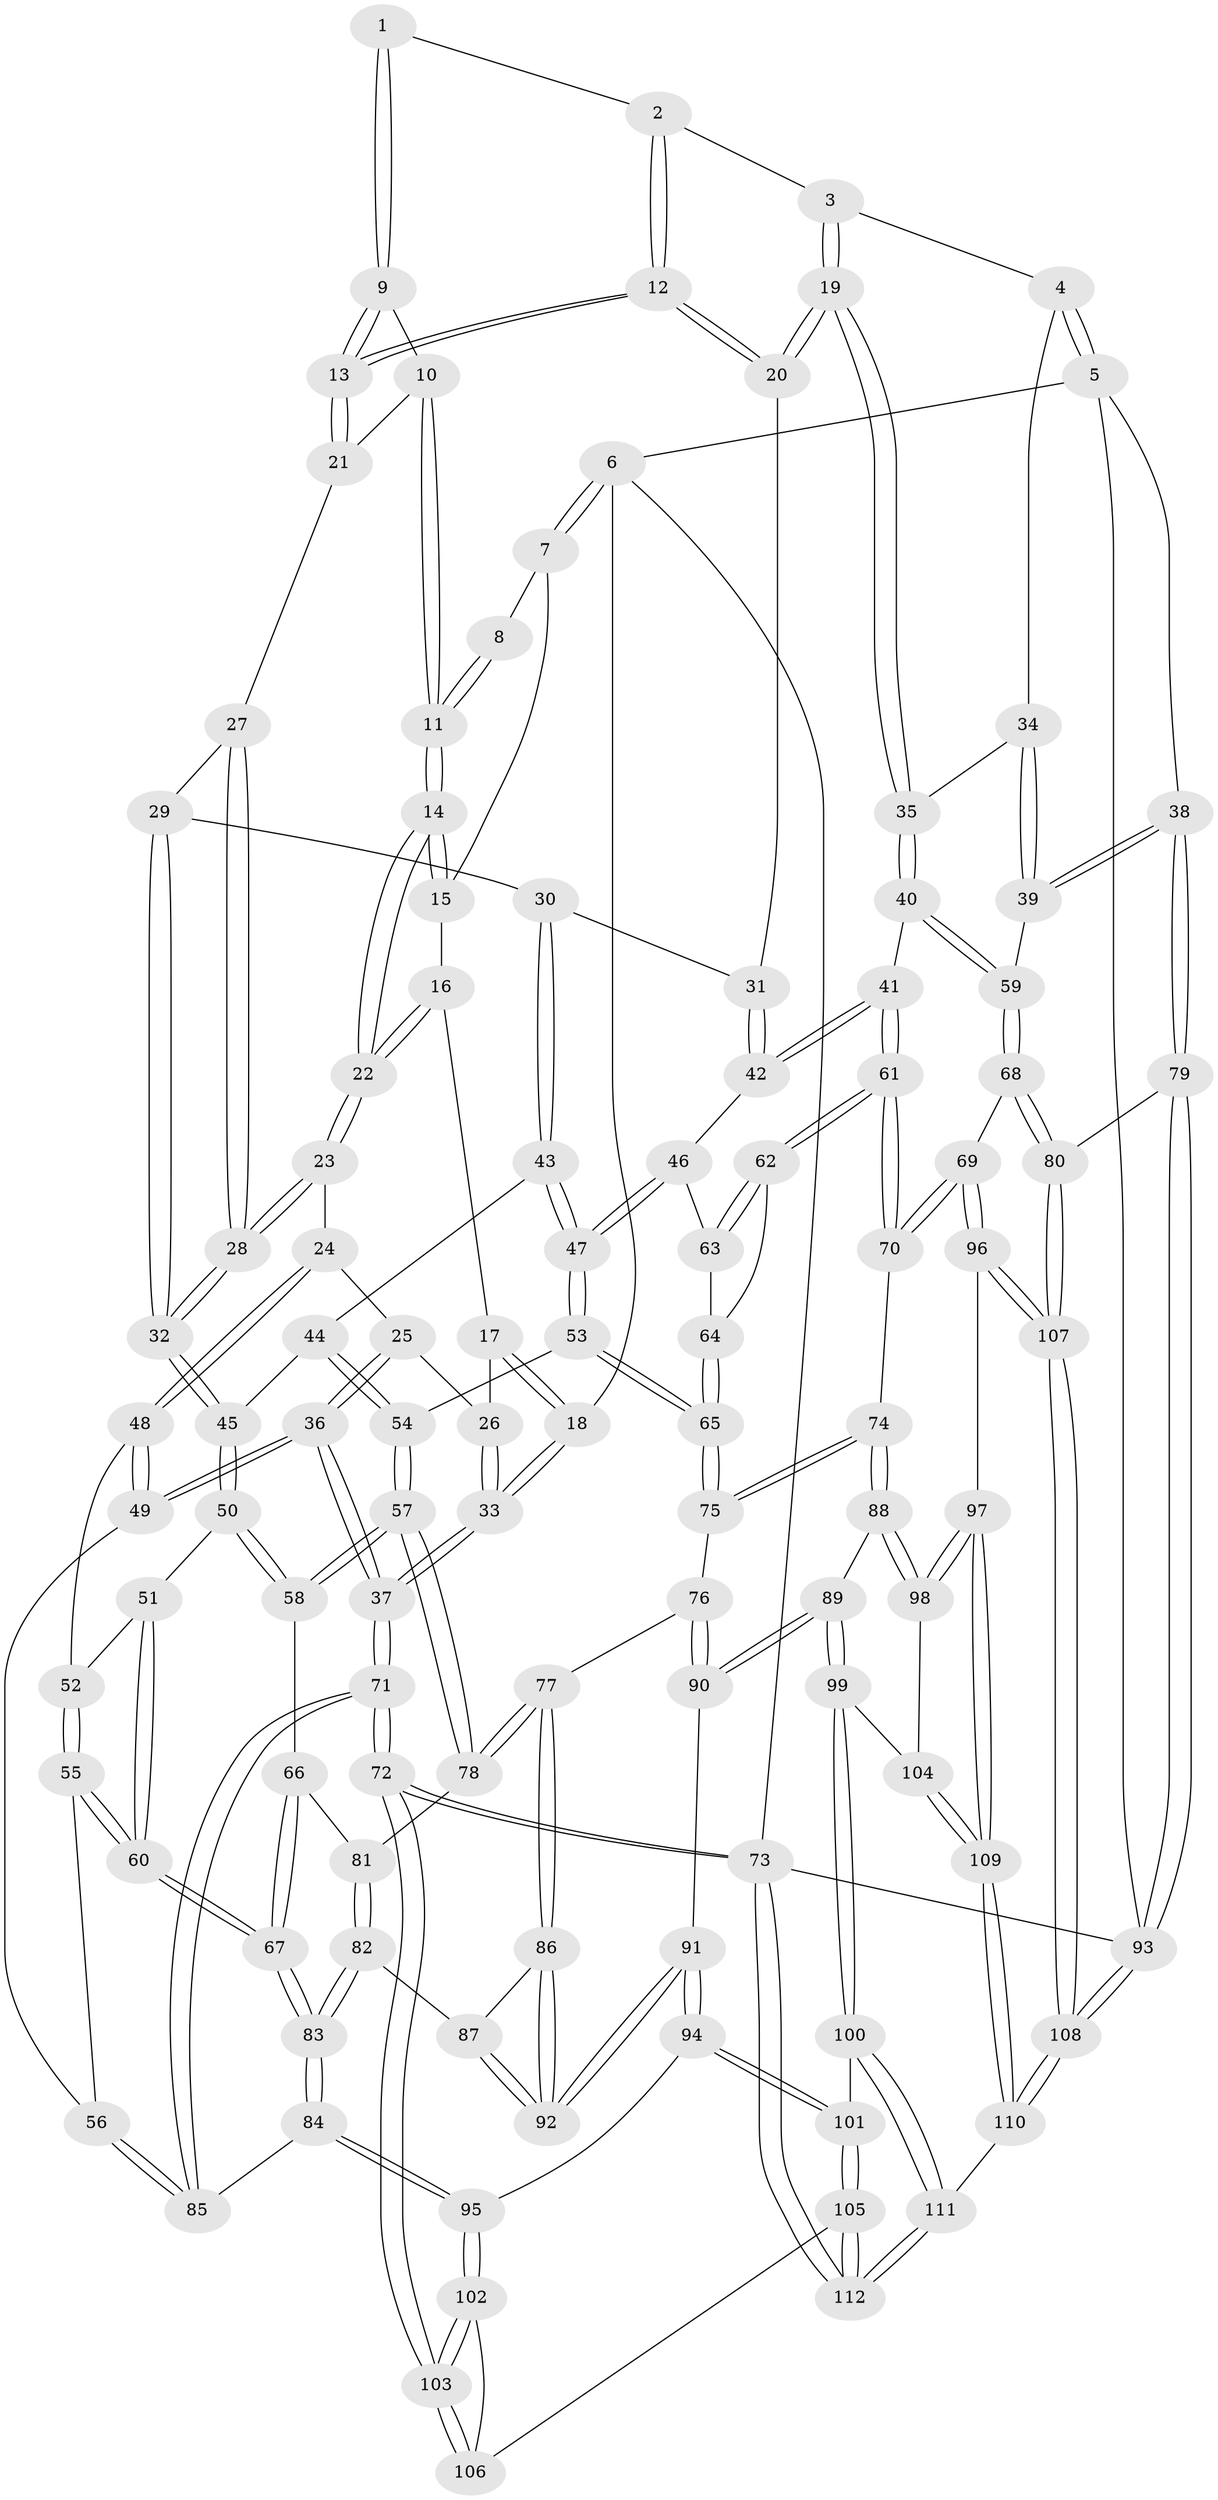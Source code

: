 // coarse degree distribution, {2: 0.05128205128205128, 3: 0.10256410256410256, 7: 0.0641025641025641, 6: 0.1794871794871795, 5: 0.3974358974358974, 4: 0.20512820512820512}
// Generated by graph-tools (version 1.1) at 2025/05/03/04/25 22:05:09]
// undirected, 112 vertices, 277 edges
graph export_dot {
graph [start="1"]
  node [color=gray90,style=filled];
  1 [pos="+0.3516718004210663+0"];
  2 [pos="+0.730447188208283+0"];
  3 [pos="+1+0"];
  4 [pos="+1+0"];
  5 [pos="+1+0"];
  6 [pos="+0+0"];
  7 [pos="+0.0738513211380044+0"];
  8 [pos="+0.17145544570605842+0"];
  9 [pos="+0.3751831728863526+0"];
  10 [pos="+0.3884494251033745+0.04382407221147316"];
  11 [pos="+0.2643181850666418+0.11976070585116971"];
  12 [pos="+0.5932385955654563+0.09114291305508333"];
  13 [pos="+0.5911416223008855+0.09066225270741415"];
  14 [pos="+0.26189036217387673+0.12321483782765336"];
  15 [pos="+0.1415125513068237+0.03203949793789226"];
  16 [pos="+0.13244819760514512+0.10996864546717443"];
  17 [pos="+0.11722629933616471+0.11948726075434996"];
  18 [pos="+0+0"];
  19 [pos="+0.7515161612890284+0.19113401764249136"];
  20 [pos="+0.6156218575551786+0.1754930063870848"];
  21 [pos="+0.40702038984362676+0.07010364881740822"];
  22 [pos="+0.23900044077674493+0.2051636540765747"];
  23 [pos="+0.2398676313806621+0.211754248841348"];
  24 [pos="+0.1835846487777248+0.24547691972673627"];
  25 [pos="+0.12959851907939854+0.22911675591984984"];
  26 [pos="+0.06941283323692948+0.17953954886143533"];
  27 [pos="+0.4081383640450385+0.09094897733791155"];
  28 [pos="+0.31315015032160404+0.25410437237710065"];
  29 [pos="+0.45007746159692086+0.16865465268200439"];
  30 [pos="+0.5359692796048345+0.22933001038978354"];
  31 [pos="+0.6122065262180312+0.1796217225121939"];
  32 [pos="+0.3244381603668681+0.2671396171849865"];
  33 [pos="+0+0.18689016299134759"];
  34 [pos="+0.8921541433800002+0.2211976340669199"];
  35 [pos="+0.8151713980884869+0.2650642419550518"];
  36 [pos="+0+0.38262966031044976"];
  37 [pos="+0+0.35994394327130735"];
  38 [pos="+1+0.2958429562413755"];
  39 [pos="+1+0.2989580895349027"];
  40 [pos="+0.8165036545549854+0.3126416326144734"];
  41 [pos="+0.7353107920886954+0.37842413699849475"];
  42 [pos="+0.6559905208852235+0.35788952727717127"];
  43 [pos="+0.5076918560686656+0.2790859694123079"];
  44 [pos="+0.40307737314425895+0.2978572235672283"];
  45 [pos="+0.33182693200214214+0.2800581893234167"];
  46 [pos="+0.6176071646269193+0.37309207044746506"];
  47 [pos="+0.5402694135346583+0.36964451063549275"];
  48 [pos="+0.15569366172658514+0.3181889032783288"];
  49 [pos="+0+0.3907056172665163"];
  50 [pos="+0.30705290339674235+0.3539276037226163"];
  51 [pos="+0.24369037731319837+0.37633844770482555"];
  52 [pos="+0.16045716305734556+0.32676377679923846"];
  53 [pos="+0.5155352895645209+0.4256385481497245"];
  54 [pos="+0.433496020400072+0.4301750760955375"];
  55 [pos="+0.16287001363822404+0.4676145417458914"];
  56 [pos="+0.0063067194252155925+0.4398489774979075"];
  57 [pos="+0.3841123693242634+0.4656285124773941"];
  58 [pos="+0.3241621032956839+0.40815769718401407"];
  59 [pos="+0.8944463881328708+0.3826407347003564"];
  60 [pos="+0.18022355492681408+0.4782761299309779"];
  61 [pos="+0.7133501973871864+0.5312093062883683"];
  62 [pos="+0.6376442818235135+0.4608096393655338"];
  63 [pos="+0.6206116221258687+0.4014572601949773"];
  64 [pos="+0.5946178221878826+0.45281166891913793"];
  65 [pos="+0.5301866969611527+0.4592051153327317"];
  66 [pos="+0.2458011450209189+0.4786501521421213"];
  67 [pos="+0.18836859830523364+0.48987969430270056"];
  68 [pos="+0.9193687239056503+0.6417239494904204"];
  69 [pos="+0.867001901083969+0.6394852551295286"];
  70 [pos="+0.7186753762592838+0.5732263493675434"];
  71 [pos="+0+0.7335697417944929"];
  72 [pos="+0+0.8958144977478172"];
  73 [pos="+0+1"];
  74 [pos="+0.6358695290689883+0.6001261320954854"];
  75 [pos="+0.534291590221098+0.49457078013344"];
  76 [pos="+0.46647749825774365+0.5397757463236185"];
  77 [pos="+0.38058213187996853+0.5083460205733478"];
  78 [pos="+0.3794815773844313+0.5046499283776847"];
  79 [pos="+1+0.6493536824554073"];
  80 [pos="+0.9240164840604536+0.6441270304951513"];
  81 [pos="+0.30604167709362295+0.5044709033620436"];
  82 [pos="+0.24357623727270833+0.6124879759761288"];
  83 [pos="+0.19641933685532598+0.6426326110875137"];
  84 [pos="+0.185654603362263+0.6732696802744347"];
  85 [pos="+0.10242891469070556+0.6537986789534478"];
  86 [pos="+0.37743119162482575+0.5192744830029844"];
  87 [pos="+0.3102958787755586+0.581965047916192"];
  88 [pos="+0.5436075868143317+0.7002772400061685"];
  89 [pos="+0.5081564022257413+0.7019346805689168"];
  90 [pos="+0.49141910619063384+0.6955736702525279"];
  91 [pos="+0.4277471535863075+0.6917866103403275"];
  92 [pos="+0.40662857203813374+0.6447660302678159"];
  93 [pos="+1+1"];
  94 [pos="+0.32056676896006414+0.73636552713204"];
  95 [pos="+0.19034848685483532+0.6827212605740456"];
  96 [pos="+0.6636646923392266+0.8482368806059654"];
  97 [pos="+0.6596704562146214+0.8486102202835853"];
  98 [pos="+0.6468731367057419+0.8390587760945392"];
  99 [pos="+0.45087326158118307+0.8890273688783732"];
  100 [pos="+0.37399219081484947+0.9081010989435536"];
  101 [pos="+0.3427519520897582+0.8831328937352291"];
  102 [pos="+0.1670639391881379+0.746985545993833"];
  103 [pos="+0+0.884690414595723"];
  104 [pos="+0.464885977257538+0.8956884389783516"];
  105 [pos="+0.17251516661280014+0.9282010533400024"];
  106 [pos="+0.14968335527713492+0.8985136629953441"];
  107 [pos="+0.8652969593216769+0.9644556926763148"];
  108 [pos="+1+1"];
  109 [pos="+0.5851733295318909+1"];
  110 [pos="+0.5900352960415955+1"];
  111 [pos="+0.3681091336311174+1"];
  112 [pos="+0.17996833195189033+1"];
  1 -- 2;
  1 -- 9;
  1 -- 9;
  2 -- 3;
  2 -- 12;
  2 -- 12;
  3 -- 4;
  3 -- 19;
  3 -- 19;
  4 -- 5;
  4 -- 5;
  4 -- 34;
  5 -- 6;
  5 -- 38;
  5 -- 93;
  6 -- 7;
  6 -- 7;
  6 -- 18;
  6 -- 73;
  7 -- 8;
  7 -- 15;
  8 -- 11;
  8 -- 11;
  9 -- 10;
  9 -- 13;
  9 -- 13;
  10 -- 11;
  10 -- 11;
  10 -- 21;
  11 -- 14;
  11 -- 14;
  12 -- 13;
  12 -- 13;
  12 -- 20;
  12 -- 20;
  13 -- 21;
  13 -- 21;
  14 -- 15;
  14 -- 15;
  14 -- 22;
  14 -- 22;
  15 -- 16;
  16 -- 17;
  16 -- 22;
  16 -- 22;
  17 -- 18;
  17 -- 18;
  17 -- 26;
  18 -- 33;
  18 -- 33;
  19 -- 20;
  19 -- 20;
  19 -- 35;
  19 -- 35;
  20 -- 31;
  21 -- 27;
  22 -- 23;
  22 -- 23;
  23 -- 24;
  23 -- 28;
  23 -- 28;
  24 -- 25;
  24 -- 48;
  24 -- 48;
  25 -- 26;
  25 -- 36;
  25 -- 36;
  26 -- 33;
  26 -- 33;
  27 -- 28;
  27 -- 28;
  27 -- 29;
  28 -- 32;
  28 -- 32;
  29 -- 30;
  29 -- 32;
  29 -- 32;
  30 -- 31;
  30 -- 43;
  30 -- 43;
  31 -- 42;
  31 -- 42;
  32 -- 45;
  32 -- 45;
  33 -- 37;
  33 -- 37;
  34 -- 35;
  34 -- 39;
  34 -- 39;
  35 -- 40;
  35 -- 40;
  36 -- 37;
  36 -- 37;
  36 -- 49;
  36 -- 49;
  37 -- 71;
  37 -- 71;
  38 -- 39;
  38 -- 39;
  38 -- 79;
  38 -- 79;
  39 -- 59;
  40 -- 41;
  40 -- 59;
  40 -- 59;
  41 -- 42;
  41 -- 42;
  41 -- 61;
  41 -- 61;
  42 -- 46;
  43 -- 44;
  43 -- 47;
  43 -- 47;
  44 -- 45;
  44 -- 54;
  44 -- 54;
  45 -- 50;
  45 -- 50;
  46 -- 47;
  46 -- 47;
  46 -- 63;
  47 -- 53;
  47 -- 53;
  48 -- 49;
  48 -- 49;
  48 -- 52;
  49 -- 56;
  50 -- 51;
  50 -- 58;
  50 -- 58;
  51 -- 52;
  51 -- 60;
  51 -- 60;
  52 -- 55;
  52 -- 55;
  53 -- 54;
  53 -- 65;
  53 -- 65;
  54 -- 57;
  54 -- 57;
  55 -- 56;
  55 -- 60;
  55 -- 60;
  56 -- 85;
  56 -- 85;
  57 -- 58;
  57 -- 58;
  57 -- 78;
  57 -- 78;
  58 -- 66;
  59 -- 68;
  59 -- 68;
  60 -- 67;
  60 -- 67;
  61 -- 62;
  61 -- 62;
  61 -- 70;
  61 -- 70;
  62 -- 63;
  62 -- 63;
  62 -- 64;
  63 -- 64;
  64 -- 65;
  64 -- 65;
  65 -- 75;
  65 -- 75;
  66 -- 67;
  66 -- 67;
  66 -- 81;
  67 -- 83;
  67 -- 83;
  68 -- 69;
  68 -- 80;
  68 -- 80;
  69 -- 70;
  69 -- 70;
  69 -- 96;
  69 -- 96;
  70 -- 74;
  71 -- 72;
  71 -- 72;
  71 -- 85;
  71 -- 85;
  72 -- 73;
  72 -- 73;
  72 -- 103;
  72 -- 103;
  73 -- 112;
  73 -- 112;
  73 -- 93;
  74 -- 75;
  74 -- 75;
  74 -- 88;
  74 -- 88;
  75 -- 76;
  76 -- 77;
  76 -- 90;
  76 -- 90;
  77 -- 78;
  77 -- 78;
  77 -- 86;
  77 -- 86;
  78 -- 81;
  79 -- 80;
  79 -- 93;
  79 -- 93;
  80 -- 107;
  80 -- 107;
  81 -- 82;
  81 -- 82;
  82 -- 83;
  82 -- 83;
  82 -- 87;
  83 -- 84;
  83 -- 84;
  84 -- 85;
  84 -- 95;
  84 -- 95;
  86 -- 87;
  86 -- 92;
  86 -- 92;
  87 -- 92;
  87 -- 92;
  88 -- 89;
  88 -- 98;
  88 -- 98;
  89 -- 90;
  89 -- 90;
  89 -- 99;
  89 -- 99;
  90 -- 91;
  91 -- 92;
  91 -- 92;
  91 -- 94;
  91 -- 94;
  93 -- 108;
  93 -- 108;
  94 -- 95;
  94 -- 101;
  94 -- 101;
  95 -- 102;
  95 -- 102;
  96 -- 97;
  96 -- 107;
  96 -- 107;
  97 -- 98;
  97 -- 98;
  97 -- 109;
  97 -- 109;
  98 -- 104;
  99 -- 100;
  99 -- 100;
  99 -- 104;
  100 -- 101;
  100 -- 111;
  100 -- 111;
  101 -- 105;
  101 -- 105;
  102 -- 103;
  102 -- 103;
  102 -- 106;
  103 -- 106;
  103 -- 106;
  104 -- 109;
  104 -- 109;
  105 -- 106;
  105 -- 112;
  105 -- 112;
  107 -- 108;
  107 -- 108;
  108 -- 110;
  108 -- 110;
  109 -- 110;
  109 -- 110;
  110 -- 111;
  111 -- 112;
  111 -- 112;
}
